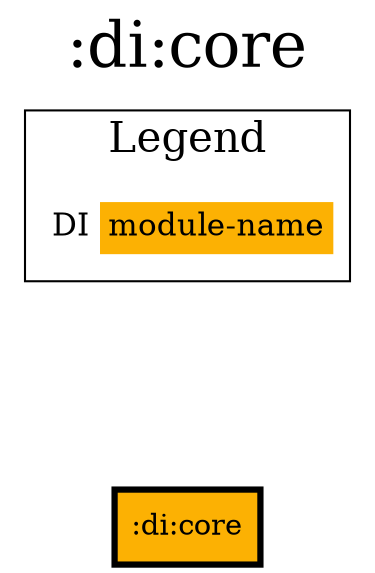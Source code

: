 digraph {
edge ["dir"="forward"]
graph ["dpi"="100","label"=":di:core","labelloc"="t","fontsize"="30","ranksep"="1.5","rankdir"="TB"]
node ["style"="filled"]
":di:core" ["fillcolor"="#FCB103","color"="black","penwidth"="3","shape"="box"]
{
edge ["dir"="none"]
graph ["rank"="same"]
":di:core"
}
subgraph "cluster_legend" {
edge ["dir"="none"]
graph ["label"="Legend","fontsize"="20"]
"Legend" ["style"="filled","fillcolor"="#FFFFFF","shape"="none","margin"="0","fontsize"="15","label"=<
<TABLE BORDER="0" CELLBORDER="0" CELLSPACING="0" CELLPADDING="4">
<TR><TD>DI</TD><TD BGCOLOR="#FCB103">module-name</TD></TR>
</TABLE>
>]
} -> ":di:core" ["style"="invis"]
}
